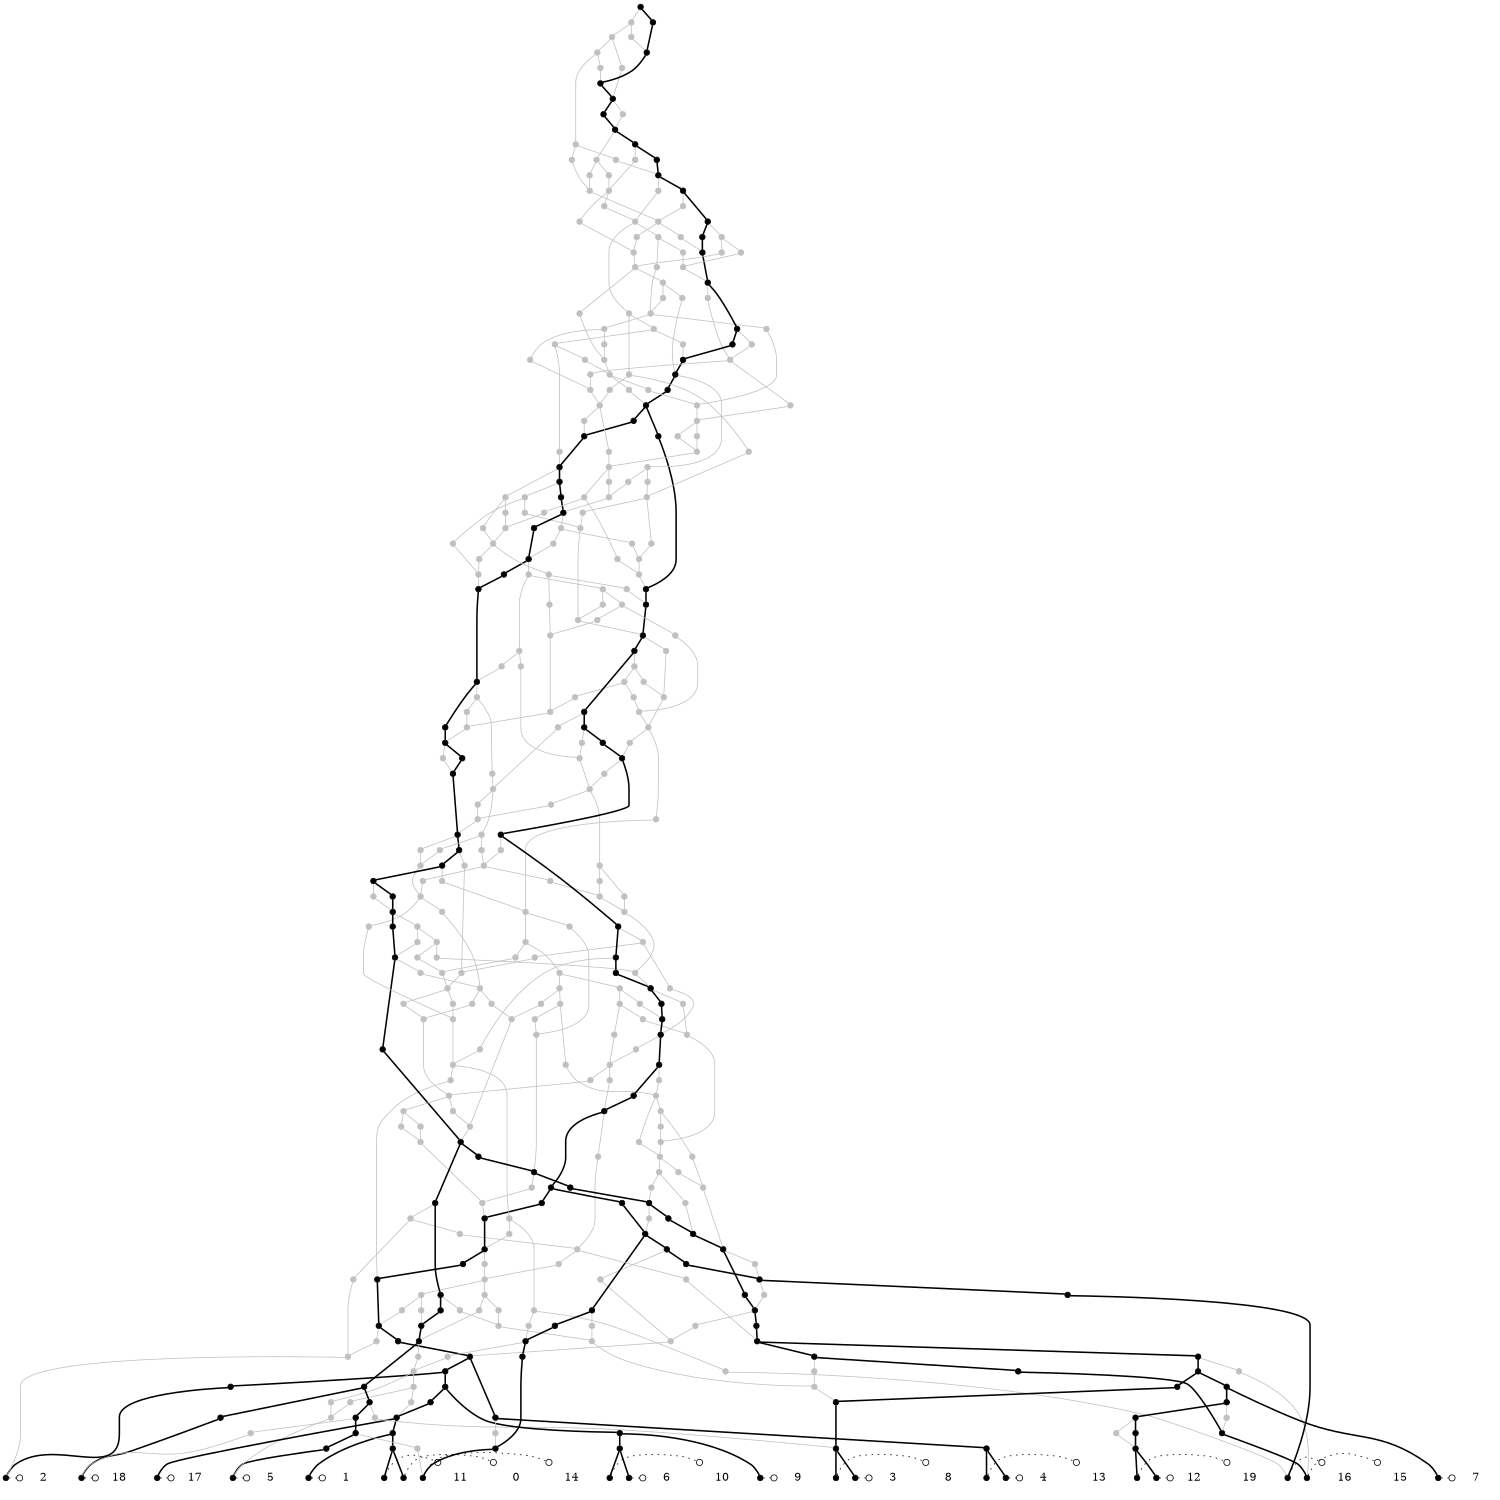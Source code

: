 digraph G {fontsize=5;ranksep=0.02;ratio=fill;size="10,10";
edge[arrowhead=none];
{rank=same;1[shape=point] 2[shape=point] 3[shape=point] 4[shape=point] 5[shape=point] 6[shape=point] 7[shape=point] 8[shape=point] 9[shape=point] 10[shape=point] 11[shape=point] 12[shape=point] 13[shape=point] 14[shape=point] 15[shape=point] 16[shape=point] 17[shape=point] 18[shape=point] 19[shape=point] 20[shape=point] }
1[shape=point,width=0.10,height=0.10]
1->427[style=dotted,arrowhead=odot,arrowsize=1];
427[shape=plaintext,label="0"];
{rank=same; 1;427}
2[shape=point,width=0.10,height=0.10]
2->428[style=dotted,arrowhead=odot,arrowsize=1];
428[shape=plaintext,label="1"];
{rank=same; 2;428}
3[shape=point,width=0.10,height=0.10]
3->429[style=dotted,arrowhead=odot,arrowsize=1];
429[shape=plaintext,label="2"];
{rank=same; 3;429}
4[shape=point,width=0.10,height=0.10]
4->430[style=dotted,arrowhead=odot,arrowsize=1];
430[shape=plaintext,label="3"];
{rank=same; 4;430}
5[shape=point,width=0.10,height=0.10]
5->431[style=dotted,arrowhead=odot,arrowsize=1];
431[shape=plaintext,label="4"];
{rank=same; 5;431}
6[shape=point,width=0.10,height=0.10]
6->432[style=dotted,arrowhead=odot,arrowsize=1];
432[shape=plaintext,label="5"];
{rank=same; 6;432}
7[shape=point,width=0.10,height=0.10]
7->433[style=dotted,arrowhead=odot,arrowsize=1];
433[shape=plaintext,label="6"];
{rank=same; 7;433}
8[shape=point,width=0.10,height=0.10]
8->434[style=dotted,arrowhead=odot,arrowsize=1];
434[shape=plaintext,label="7"];
{rank=same; 8;434}
9[shape=point,width=0.10,height=0.10]
9->435[style=dotted,arrowhead=odot,arrowsize=1];
435[shape=plaintext,label="8"];
{rank=same; 9;435}
10[shape=point,width=0.10,height=0.10]
10->436[style=dotted,arrowhead=odot,arrowsize=1];
436[shape=plaintext,label="9"];
{rank=same; 10;436}
11[shape=point,width=0.10,height=0.10]
11->437[style=dotted,arrowhead=odot,arrowsize=1];
437[shape=plaintext,label="10"];
{rank=same; 11;437}
12[shape=point,width=0.10,height=0.10]
12->438[style=dotted,arrowhead=odot,arrowsize=1];
438[shape=plaintext,label="11"];
{rank=same; 12;438}
13[shape=point,width=0.10,height=0.10]
13->439[style=dotted,arrowhead=odot,arrowsize=1];
439[shape=plaintext,label="12"];
{rank=same; 13;439}
14[shape=point,width=0.10,height=0.10]
14->440[style=dotted,arrowhead=odot,arrowsize=1];
440[shape=plaintext,label="13"];
{rank=same; 14;440}
15[shape=point,width=0.10,height=0.10]
15->441[style=dotted,arrowhead=odot,arrowsize=1];
441[shape=plaintext,label="14"];
{rank=same; 15;441}
16[shape=point,width=0.10,height=0.10]
16->442[style=dotted,arrowhead=odot,arrowsize=1];
442[shape=plaintext,label="15"];
{rank=same; 16;442}
17[shape=point,width=0.10,height=0.10]
17->443[style=dotted,arrowhead=odot,arrowsize=1];
443[shape=plaintext,label="16"];
{rank=same; 17;443}
18[shape=point,width=0.10,height=0.10]
18->444[style=dotted,arrowhead=odot,arrowsize=1];
444[shape=plaintext,label="17"];
{rank=same; 18;444}
19[shape=point,width=0.10,height=0.10]
19->445[style=dotted,arrowhead=odot,arrowsize=1];
445[shape=plaintext,label="18"];
{rank=same; 19;445}
20[shape=point,width=0.10,height=0.10]
20->446[style=dotted,arrowhead=odot,arrowsize=1];
446[shape=plaintext,label="19"];
{rank=same; 20;446}
21[shape=point,width=0.10,height=0.10]
22[shape=point,width=0.10,height=0.10]
23[shape=point,width=0.10,height=0.10]
24[shape=point,width=0.10,height=0.10]
25[shape=point,width=0.10,height=0.10,color=gray]
26[shape=point,width=0.10,height=0.10]
27[shape=point,width=0.10,height=0.10,color=gray]
28[shape=point,width=0.10,height=0.10]
29[shape=point,width=0.10,height=0.10]
30[shape=point,width=0.10,height=0.10]
31[shape=point,width=0.10,height=0.10,color=gray]
32[shape=point,width=0.10,height=0.10]
33[shape=point,width=0.10,height=0.10,color=gray]
34[shape=point,width=0.10,height=0.10]
35[shape=point,width=0.10,height=0.10]
36[shape=point,width=0.10,height=0.10,color=gray]
37[shape=point,width=0.10,height=0.10]
38[shape=point,width=0.10,height=0.10,color=gray]
39[shape=point,width=0.10,height=0.10]
40[shape=point,width=0.10,height=0.10]
41[shape=point,width=0.10,height=0.10]
42[shape=point,width=0.10,height=0.10,color=gray]
43[shape=point,width=0.10,height=0.10]
44[shape=point,width=0.10,height=0.10]
45[shape=point,width=0.10,height=0.10,color=gray]
46[shape=point,width=0.10,height=0.10]
47[shape=point,width=0.10,height=0.10,color=gray]
48[shape=point,width=0.10,height=0.10]
49[shape=point,width=0.10,height=0.10]
50[shape=point,width=0.10,height=0.10]
51[shape=point,width=0.10,height=0.10]
52[shape=point,width=0.10,height=0.10,color=gray]
53[shape=point,width=0.10,height=0.10]
54[shape=point,width=0.10,height=0.10]
55[shape=point,width=0.10,height=0.10]
56[shape=point,width=0.10,height=0.10,color=gray]
57[shape=point,width=0.10,height=0.10,color=gray]
58[shape=point,width=0.10,height=0.10,color=gray]
59[shape=point,width=0.10,height=0.10]
60[shape=point,width=0.10,height=0.10,color=gray]
61[shape=point,width=0.10,height=0.10,color=gray]
62[shape=point,width=0.10,height=0.10,color=gray]
63[shape=point,width=0.10,height=0.10]
64[shape=point,width=0.10,height=0.10,color=gray]
65[shape=point,width=0.10,height=0.10,color=gray]
66[shape=point,width=0.10,height=0.10]
67[shape=point,width=0.10,height=0.10]
68[shape=point,width=0.10,height=0.10,color=gray]
69[shape=point,width=0.10,height=0.10]
70[shape=point,width=0.10,height=0.10]
71[shape=point,width=0.10,height=0.10,color=gray]
72[shape=point,width=0.10,height=0.10]
73[shape=point,width=0.10,height=0.10,color=gray]
74[shape=point,width=0.10,height=0.10,color=gray]
75[shape=point,width=0.10,height=0.10]
76[shape=point,width=0.10,height=0.10]
77[shape=point,width=0.10,height=0.10]
78[shape=point,width=0.10,height=0.10]
79[shape=point,width=0.10,height=0.10,color=gray]
80[shape=point,width=0.10,height=0.10,color=gray]
81[shape=point,width=0.10,height=0.10,color=gray]
82[shape=point,width=0.10,height=0.10]
83[shape=point,width=0.10,height=0.10,color=gray]
84[shape=point,width=0.10,height=0.10]
85[shape=point,width=0.10,height=0.10]
86[shape=point,width=0.10,height=0.10,color=gray]
87[shape=point,width=0.10,height=0.10,color=gray]
88[shape=point,width=0.10,height=0.10]
89[shape=point,width=0.10,height=0.10,color=gray]
90[shape=point,width=0.10,height=0.10]
91[shape=point,width=0.10,height=0.10]
92[shape=point,width=0.10,height=0.10]
93[shape=point,width=0.10,height=0.10,color=gray]
94[shape=point,width=0.10,height=0.10]
95[shape=point,width=0.10,height=0.10]
96[shape=point,width=0.10,height=0.10,color=gray]
97[shape=point,width=0.10,height=0.10]
98[shape=point,width=0.10,height=0.10]
99[shape=point,width=0.10,height=0.10]
100[shape=point,width=0.10,height=0.10,color=gray]
101[shape=point,width=0.10,height=0.10,color=gray]
102[shape=point,width=0.10,height=0.10]
103[shape=point,width=0.10,height=0.10]
104[shape=point,width=0.10,height=0.10,color=gray]
105[shape=point,width=0.10,height=0.10]
106[shape=point,width=0.10,height=0.10,color=gray]
107[shape=point,width=0.10,height=0.10,color=gray]
108[shape=point,width=0.10,height=0.10,color=gray]
109[shape=point,width=0.10,height=0.10,color=gray]
110[shape=point,width=0.10,height=0.10]
111[shape=point,width=0.10,height=0.10,color=gray]
112[shape=point,width=0.10,height=0.10]
113[shape=point,width=0.10,height=0.10,color=gray]
114[shape=point,width=0.10,height=0.10,color=gray]
115[shape=point,width=0.10,height=0.10,color=gray]
116[shape=point,width=0.10,height=0.10]
117[shape=point,width=0.10,height=0.10,color=gray]
118[shape=point,width=0.10,height=0.10,color=gray]
119[shape=point,width=0.10,height=0.10]
120[shape=point,width=0.10,height=0.10,color=gray]
121[shape=point,width=0.10,height=0.10,color=gray]
122[shape=point,width=0.10,height=0.10,color=gray]
123[shape=point,width=0.10,height=0.10]
124[shape=point,width=0.10,height=0.10,color=gray]
125[shape=point,width=0.10,height=0.10]
126[shape=point,width=0.10,height=0.10]
127[shape=point,width=0.10,height=0.10,color=gray]
128[shape=point,width=0.10,height=0.10]
129[shape=point,width=0.10,height=0.10,color=gray]
130[shape=point,width=0.10,height=0.10,color=gray]
131[shape=point,width=0.10,height=0.10]
132[shape=point,width=0.10,height=0.10,color=gray]
133[shape=point,width=0.10,height=0.10,color=gray]
134[shape=point,width=0.10,height=0.10]
135[shape=point,width=0.10,height=0.10]
136[shape=point,width=0.10,height=0.10,color=gray]
137[shape=point,width=0.10,height=0.10]
138[shape=point,width=0.10,height=0.10,color=gray]
139[shape=point,width=0.10,height=0.10,color=gray]
140[shape=point,width=0.10,height=0.10]
141[shape=point,width=0.10,height=0.10]
142[shape=point,width=0.10,height=0.10,color=gray]
143[shape=point,width=0.10,height=0.10,color=gray]
144[shape=point,width=0.10,height=0.10,color=gray]
145[shape=point,width=0.10,height=0.10,color=gray]
146[shape=point,width=0.10,height=0.10,color=gray]
147[shape=point,width=0.10,height=0.10]
148[shape=point,width=0.10,height=0.10]
149[shape=point,width=0.10,height=0.10,color=gray]
150[shape=point,width=0.10,height=0.10,color=gray]
151[shape=point,width=0.10,height=0.10,color=gray]
152[shape=point,width=0.10,height=0.10,color=gray]
153[shape=point,width=0.10,height=0.10,color=gray]
154[shape=point,width=0.10,height=0.10,color=gray]
155[shape=point,width=0.10,height=0.10,color=gray]
156[shape=point,width=0.10,height=0.10]
157[shape=point,width=0.10,height=0.10]
158[shape=point,width=0.10,height=0.10,color=gray]
159[shape=point,width=0.10,height=0.10,color=gray]
160[shape=point,width=0.10,height=0.10,color=gray]
161[shape=point,width=0.10,height=0.10,color=gray]
162[shape=point,width=0.10,height=0.10,color=gray]
163[shape=point,width=0.10,height=0.10,color=gray]
164[shape=point,width=0.10,height=0.10,color=gray]
165[shape=point,width=0.10,height=0.10,color=gray]
166[shape=point,width=0.10,height=0.10]
167[shape=point,width=0.10,height=0.10,color=gray]
168[shape=point,width=0.10,height=0.10,color=gray]
169[shape=point,width=0.10,height=0.10,color=gray]
170[shape=point,width=0.10,height=0.10,color=gray]
171[shape=point,width=0.10,height=0.10,color=gray]
172[shape=point,width=0.10,height=0.10,color=gray]
173[shape=point,width=0.10,height=0.10,color=gray]
174[shape=point,width=0.10,height=0.10]
175[shape=point,width=0.10,height=0.10,color=gray]
176[shape=point,width=0.10,height=0.10,color=gray]
177[shape=point,width=0.10,height=0.10]
178[shape=point,width=0.10,height=0.10,color=gray]
179[shape=point,width=0.10,height=0.10,color=gray]
180[shape=point,width=0.10,height=0.10,color=gray]
181[shape=point,width=0.10,height=0.10,color=gray]
182[shape=point,width=0.10,height=0.10]
183[shape=point,width=0.10,height=0.10,color=gray]
184[shape=point,width=0.10,height=0.10,color=gray]
185[shape=point,width=0.10,height=0.10,color=gray]
186[shape=point,width=0.10,height=0.10,color=gray]
187[shape=point,width=0.10,height=0.10]
188[shape=point,width=0.10,height=0.10,color=gray]
189[shape=point,width=0.10,height=0.10,color=gray]
190[shape=point,width=0.10,height=0.10,color=gray]
191[shape=point,width=0.10,height=0.10,color=gray]
192[shape=point,width=0.10,height=0.10]
193[shape=point,width=0.10,height=0.10,color=gray]
194[shape=point,width=0.10,height=0.10]
195[shape=point,width=0.10,height=0.10,color=gray]
196[shape=point,width=0.10,height=0.10,color=gray]
197[shape=point,width=0.10,height=0.10,color=gray]
198[shape=point,width=0.10,height=0.10,color=gray]
199[shape=point,width=0.10,height=0.10,color=gray]
200[shape=point,width=0.10,height=0.10,color=gray]
201[shape=point,width=0.10,height=0.10,color=gray]
202[shape=point,width=0.10,height=0.10,color=gray]
203[shape=point,width=0.10,height=0.10]
204[shape=point,width=0.10,height=0.10,color=gray]
205[shape=point,width=0.10,height=0.10,color=gray]
206[shape=point,width=0.10,height=0.10,color=gray]
207[shape=point,width=0.10,height=0.10,color=gray]
208[shape=point,width=0.10,height=0.10,color=gray]
209[shape=point,width=0.10,height=0.10,color=gray]
210[shape=point,width=0.10,height=0.10,color=gray]
211[shape=point,width=0.10,height=0.10,color=gray]
212[shape=point,width=0.10,height=0.10,color=gray]
213[shape=point,width=0.10,height=0.10,color=gray]
214[shape=point,width=0.10,height=0.10]
215[shape=point,width=0.10,height=0.10,color=gray]
216[shape=point,width=0.10,height=0.10,color=gray]
217[shape=point,width=0.10,height=0.10,color=gray]
218[shape=point,width=0.10,height=0.10,color=gray]
219[shape=point,width=0.10,height=0.10]
220[shape=point,width=0.10,height=0.10]
221[shape=point,width=0.10,height=0.10]
222[shape=point,width=0.10,height=0.10,color=gray]
223[shape=point,width=0.10,height=0.10,color=gray]
224[shape=point,width=0.10,height=0.10,color=gray]
225[shape=point,width=0.10,height=0.10,color=gray]
226[shape=point,width=0.10,height=0.10,color=gray]
227[shape=point,width=0.10,height=0.10,color=gray]
228[shape=point,width=0.10,height=0.10,color=gray]
229[shape=point,width=0.10,height=0.10,color=gray]
230[shape=point,width=0.10,height=0.10,color=gray]
231[shape=point,width=0.10,height=0.10]
232[shape=point,width=0.10,height=0.10,color=gray]
233[shape=point,width=0.10,height=0.10,color=gray]
234[shape=point,width=0.10,height=0.10,color=gray]
235[shape=point,width=0.10,height=0.10]
236[shape=point,width=0.10,height=0.10]
237[shape=point,width=0.10,height=0.10,color=gray]
238[shape=point,width=0.10,height=0.10,color=gray]
239[shape=point,width=0.10,height=0.10]
240[shape=point,width=0.10,height=0.10,color=gray]
241[shape=point,width=0.10,height=0.10,color=gray]
242[shape=point,width=0.10,height=0.10]
243[shape=point,width=0.10,height=0.10]
244[shape=point,width=0.10,height=0.10,color=gray]
245[shape=point,width=0.10,height=0.10,color=gray]
246[shape=point,width=0.10,height=0.10,color=gray]
247[shape=point,width=0.10,height=0.10,color=gray]
248[shape=point,width=0.10,height=0.10]
249[shape=point,width=0.10,height=0.10,color=gray]
250[shape=point,width=0.10,height=0.10]
251[shape=point,width=0.10,height=0.10,color=gray]
252[shape=point,width=0.10,height=0.10]
253[shape=point,width=0.10,height=0.10,color=gray]
254[shape=point,width=0.10,height=0.10,color=gray]
255[shape=point,width=0.10,height=0.10,color=gray]
256[shape=point,width=0.10,height=0.10]
257[shape=point,width=0.10,height=0.10,color=gray]
258[shape=point,width=0.10,height=0.10]
259[shape=point,width=0.10,height=0.10,color=gray]
260[shape=point,width=0.10,height=0.10]
261[shape=point,width=0.10,height=0.10,color=gray]
262[shape=point,width=0.10,height=0.10,color=gray]
263[shape=point,width=0.10,height=0.10,color=gray]
264[shape=point,width=0.10,height=0.10,color=gray]
265[shape=point,width=0.10,height=0.10,color=gray]
266[shape=point,width=0.10,height=0.10,color=gray]
267[shape=point,width=0.10,height=0.10,color=gray]
268[shape=point,width=0.10,height=0.10,color=gray]
269[shape=point,width=0.10,height=0.10,color=gray]
270[shape=point,width=0.10,height=0.10]
271[shape=point,width=0.10,height=0.10,color=gray]
272[shape=point,width=0.10,height=0.10,color=gray]
273[shape=point,width=0.10,height=0.10,color=gray]
274[shape=point,width=0.10,height=0.10,color=gray]
275[shape=point,width=0.10,height=0.10]
276[shape=point,width=0.10,height=0.10,color=gray]
277[shape=point,width=0.10,height=0.10]
278[shape=point,width=0.10,height=0.10,color=gray]
279[shape=point,width=0.10,height=0.10,color=gray]
280[shape=point,width=0.10,height=0.10,color=gray]
281[shape=point,width=0.10,height=0.10,color=gray]
282[shape=point,width=0.10,height=0.10,color=gray]
283[shape=point,width=0.10,height=0.10,color=gray]
284[shape=point,width=0.10,height=0.10,color=gray]
285[shape=point,width=0.10,height=0.10]
286[shape=point,width=0.10,height=0.10]
287[shape=point,width=0.10,height=0.10,color=gray]
288[shape=point,width=0.10,height=0.10,color=gray]
289[shape=point,width=0.10,height=0.10,color=gray]
290[shape=point,width=0.10,height=0.10]
291[shape=point,width=0.10,height=0.10]
292[shape=point,width=0.10,height=0.10]
293[shape=point,width=0.10,height=0.10,color=gray]
294[shape=point,width=0.10,height=0.10,color=gray]
295[shape=point,width=0.10,height=0.10,color=gray]
296[shape=point,width=0.10,height=0.10,color=gray]
297[shape=point,width=0.10,height=0.10,color=gray]
298[shape=point,width=0.10,height=0.10,color=gray]
299[shape=point,width=0.10,height=0.10]
300[shape=point,width=0.10,height=0.10,color=gray]
301[shape=point,width=0.10,height=0.10,color=gray]
302[shape=point,width=0.10,height=0.10]
303[shape=point,width=0.10,height=0.10,color=gray]
304[shape=point,width=0.10,height=0.10]
305[shape=point,width=0.10,height=0.10,color=gray]
306[shape=point,width=0.10,height=0.10,color=gray]
307[shape=point,width=0.10,height=0.10,color=gray]
308[shape=point,width=0.10,height=0.10,color=gray]
309[shape=point,width=0.10,height=0.10,color=gray]
310[shape=point,width=0.10,height=0.10]
311[shape=point,width=0.10,height=0.10,color=gray]
312[shape=point,width=0.10,height=0.10,color=gray]
313[shape=point,width=0.10,height=0.10,color=gray]
314[shape=point,width=0.10,height=0.10,color=gray]
315[shape=point,width=0.10,height=0.10,color=gray]
316[shape=point,width=0.10,height=0.10,color=gray]
317[shape=point,width=0.10,height=0.10,color=gray]
318[shape=point,width=0.10,height=0.10,color=gray]
319[shape=point,width=0.10,height=0.10,color=gray]
320[shape=point,width=0.10,height=0.10,color=gray]
321[shape=point,width=0.10,height=0.10,color=gray]
322[shape=point,width=0.10,height=0.10,color=gray]
323[shape=point,width=0.10,height=0.10]
324[shape=point,width=0.10,height=0.10]
325[shape=point,width=0.10,height=0.10,color=gray]
326[shape=point,width=0.10,height=0.10,color=gray]
327[shape=point,width=0.10,height=0.10,color=gray]
328[shape=point,width=0.10,height=0.10,color=gray]
329[shape=point,width=0.10,height=0.10,color=gray]
330[shape=point,width=0.10,height=0.10,color=gray]
331[shape=point,width=0.10,height=0.10,color=gray]
332[shape=point,width=0.10,height=0.10]
333[shape=point,width=0.10,height=0.10,color=gray]
334[shape=point,width=0.10,height=0.10]
335[shape=point,width=0.10,height=0.10]
336[shape=point,width=0.10,height=0.10,color=gray]
337[shape=point,width=0.10,height=0.10]
338[shape=point,width=0.10,height=0.10,color=gray]
339[shape=point,width=0.10,height=0.10,color=gray]
340[shape=point,width=0.10,height=0.10]
341[shape=point,width=0.10,height=0.10,color=gray]
342[shape=point,width=0.10,height=0.10,color=gray]
343[shape=point,width=0.10,height=0.10]
344[shape=point,width=0.10,height=0.10,color=gray]
345[shape=point,width=0.10,height=0.10,color=gray]
346[shape=point,width=0.10,height=0.10,color=gray]
347[shape=point,width=0.10,height=0.10,color=gray]
348[shape=point,width=0.10,height=0.10,color=gray]
349[shape=point,width=0.10,height=0.10,color=gray]
350[shape=point,width=0.10,height=0.10,color=gray]
351[shape=point,width=0.10,height=0.10]
352[shape=point,width=0.10,height=0.10,color=gray]
353[shape=point,width=0.10,height=0.10,color=gray]
354[shape=point,width=0.10,height=0.10,color=gray]
355[shape=point,width=0.10,height=0.10,color=gray]
356[shape=point,width=0.10,height=0.10,color=gray]
357[shape=point,width=0.10,height=0.10]
358[shape=point,width=0.10,height=0.10,color=gray]
359[shape=point,width=0.10,height=0.10,color=gray]
360[shape=point,width=0.10,height=0.10,color=gray]
361[shape=point,width=0.10,height=0.10,color=gray]
362[shape=point,width=0.10,height=0.10,color=gray]
363[shape=point,width=0.10,height=0.10,color=gray]
364[shape=point,width=0.10,height=0.10,color=gray]
365[shape=point,width=0.10,height=0.10,color=gray]
366[shape=point,width=0.10,height=0.10,color=gray]
367[shape=point,width=0.10,height=0.10,color=gray]
368[shape=point,width=0.10,height=0.10,color=gray]
369[shape=point,width=0.10,height=0.10,color=gray]
370[shape=point,width=0.10,height=0.10,color=gray]
371[shape=point,width=0.10,height=0.10,color=gray]
372[shape=point,width=0.10,height=0.10]
373[shape=point,width=0.10,height=0.10,color=gray]
374[shape=point,width=0.10,height=0.10,color=gray]
375[shape=point,width=0.10,height=0.10,color=gray]
376[shape=point,width=0.10,height=0.10]
377[shape=point,width=0.10,height=0.10,color=gray]
378[shape=point,width=0.10,height=0.10]
379[shape=point,width=0.10,height=0.10]
380[shape=point,width=0.10,height=0.10,color=gray]
381[shape=point,width=0.10,height=0.10,color=gray]
382[shape=point,width=0.10,height=0.10,color=gray]
383[shape=point,width=0.10,height=0.10,color=gray]
384[shape=point,width=0.10,height=0.10,color=gray]
385[shape=point,width=0.10,height=0.10,color=gray]
386[shape=point,width=0.10,height=0.10,color=gray]
387[shape=point,width=0.10,height=0.10,color=gray]
388[shape=point,width=0.10,height=0.10,color=gray]
389[shape=point,width=0.10,height=0.10,color=gray]
390[shape=point,width=0.10,height=0.10,color=gray]
391[shape=point,width=0.10,height=0.10]
392[shape=point,width=0.10,height=0.10,color=gray]
393[shape=point,width=0.10,height=0.10,color=gray]
394[shape=point,width=0.10,height=0.10,color=gray]
395[shape=point,width=0.10,height=0.10]
396[shape=point,width=0.10,height=0.10,color=gray]
397[shape=point,width=0.10,height=0.10,color=gray]
398[shape=point,width=0.10,height=0.10]
399[shape=point,width=0.10,height=0.10,color=gray]
400[shape=point,width=0.10,height=0.10,color=gray]
401[shape=point,width=0.10,height=0.10,color=gray]
402[shape=point,width=0.10,height=0.10]
403[shape=point,width=0.10,height=0.10,color=gray]
404[shape=point,width=0.10,height=0.10,color=gray]
405[shape=point,width=0.10,height=0.10,color=gray]
406[shape=point,width=0.10,height=0.10,color=gray]
407[shape=point,width=0.10,height=0.10,color=gray]
408[shape=point,width=0.10,height=0.10]
409[shape=point,width=0.10,height=0.10,color=gray]
410[shape=point,width=0.10,height=0.10,color=gray]
411[shape=point,width=0.10,height=0.10]
412[shape=point,width=0.10,height=0.10,color=gray]
413[shape=point,width=0.10,height=0.10]
414[shape=point,width=0.10,height=0.10]
415[shape=point,width=0.10,height=0.10,color=gray]
416[shape=point,width=0.10,height=0.10]
417[shape=point,width=0.10,height=0.10]
418[shape=point,width=0.10,height=0.10,color=gray]
419[shape=point,width=0.10,height=0.10]
420[shape=point,width=0.10,height=0.10,color=gray]
421[shape=point,width=0.10,height=0.10,color=gray]
422[shape=point,width=0.10,height=0.10,color=gray]
423[shape=point,width=0.10,height=0.10]
424[shape=point,width=0.10,height=0.10,color=gray]
425[shape=point,width=0.10,height=0.10,color=gray]
426[shape=point,width=0.10,height=0.10]
23 -> 1[style=bold]
28 -> 2[style=bold]
55 -> 3[style=bold]
56 -> 3[color=gray]
21 -> 4[style=bold]
40 -> 5[style=bold]
26 -> 6[style=bold]
27 -> 6[color=gray]
22 -> 7[style=bold]
67 -> 8[style=bold]
21 -> 9[style=bold]
43 -> 10[style=bold]
22 -> 11[style=bold]
23 -> 12[style=bold]
29 -> 13[style=bold]
40 -> 14[style=bold]
24 -> 15[style=bold]
25 -> 15[color=gray]
30 -> 16[style=bold]
31 -> 16[color=gray]
32 -> 17[style=bold]
33 -> 17[color=gray]
34 -> 18[style=bold]
46 -> 19[style=bold]
47 -> 19[color=gray]
29 -> 20[style=bold]
41 -> 21[style=bold]
42 -> 21[color=gray]
43 -> 22[style=bold]
28 -> 23[style=bold]
59 -> 24[style=bold]
60 -> 24[color=gray]
39 -> 25[color=gray]
39 -> 26[style=bold]
64 -> 27[color=gray]
65 -> 27[color=gray]
34 -> 28[style=bold]
51 -> 29[style=bold]
52 -> 29[color=gray]
37 -> 30[style=bold]
38 -> 30[color=gray]
72 -> 31[color=gray]
91 -> 32[style=bold]
101 -> 33[color=gray]
35 -> 34[style=bold]
36 -> 34[color=gray]
49 -> 35[style=bold]
68 -> 36[color=gray]
70 -> 37[style=bold]
54 -> 38[color=gray]
48 -> 39[style=bold]
66 -> 40[style=bold]
44 -> 41[style=bold]
45 -> 41[color=gray]
50 -> 42[color=gray]
49 -> 43[style=bold]
69 -> 44[style=bold]
57 -> 45[color=gray]
58 -> 45[color=gray]
77 -> 46[style=bold]
48 -> 47[color=gray]
50 -> 48[style=bold]
63 -> 49[style=bold]
77 -> 50[style=bold]
53 -> 51[style=bold]
53 -> 52[color=gray]
54 -> 53[style=bold]
67 -> 54[style=bold]
63 -> 55[style=bold]
86 -> 56[color=gray]
87 -> 56[color=gray]
61 -> 57[color=gray]
62 -> 57[color=gray]
70 -> 58[color=gray]
84 -> 59[style=bold]
66 -> 60[color=gray]
107 -> 61[color=gray]
108 -> 61[color=gray]
102 -> 62[color=gray]
76 -> 63[style=bold]
68 -> 64[color=gray]
71 -> 65[color=gray]
76 -> 66[style=bold]
69 -> 67[style=bold]
71 -> 68[color=gray]
72 -> 69[style=bold]
75 -> 70[style=bold]
73 -> 71[color=gray]
74 -> 71[color=gray]
75 -> 72[style=bold]
84 -> 73[color=gray]
98 -> 74[color=gray]
82 -> 75[style=bold]
83 -> 75[color=gray]
78 -> 76[style=bold]
79 -> 76[color=gray]
98 -> 77[style=bold]
90 -> 78[style=bold]
80 -> 79[color=gray]
81 -> 79[color=gray]
97 -> 80[color=gray]
85 -> 81[color=gray]
85 -> 82[style=bold]
120 -> 83[color=gray]
99 -> 84[style=bold]
100 -> 84[color=gray]
88 -> 85[style=bold]
89 -> 85[color=gray]
90 -> 86[color=gray]
124 -> 87[color=gray]
94 -> 88[style=bold]
91 -> 89[color=gray]
95 -> 90[style=bold]
96 -> 90[color=gray]
92 -> 91[style=bold]
93 -> 91[color=gray]
97 -> 92[style=bold]
94 -> 93[color=gray]
112 -> 94[style=bold]
113 -> 94[color=gray]
103 -> 95[style=bold]
104 -> 95[color=gray]
114 -> 96[color=gray]
116 -> 97[style=bold]
105 -> 98[style=bold]
106 -> 98[color=gray]
102 -> 99[style=bold]
101 -> 100[color=gray]
130 -> 101[color=gray]
116 -> 102[style=bold]
123 -> 103[style=bold]
133 -> 104[color=gray]
110 -> 105[style=bold]
111 -> 105[color=gray]
109 -> 106[color=gray]
109 -> 107[color=gray]
119 -> 108[color=gray]
115 -> 109[color=gray]
119 -> 110[style=bold]
114 -> 111[color=gray]
135 -> 112[style=bold]
136 -> 112[color=gray]
143 -> 113[color=gray]
144 -> 113[color=gray]
115 -> 114[color=gray]
117 -> 115[color=gray]
118 -> 115[color=gray]
126 -> 116[style=bold]
127 -> 116[color=gray]
120 -> 117[color=gray]
123 -> 118[color=gray]
125 -> 119[style=bold]
121 -> 120[color=gray]
122 -> 120[color=gray]
124 -> 121[color=gray]
137 -> 122[color=gray]
128 -> 123[style=bold]
129 -> 123[color=gray]
125 -> 124[color=gray]
156 -> 125[style=bold]
134 -> 126[style=bold]
140 -> 127[color=gray]
131 -> 128[style=bold]
132 -> 128[color=gray]
130 -> 129[color=gray]
133 -> 130[color=gray]
134 -> 131[style=bold]
138 -> 132[color=gray]
139 -> 132[color=gray]
195 -> 133[color=gray]
196 -> 133[color=gray]
137 -> 134[style=bold]
140 -> 135[style=bold]
145 -> 136[color=gray]
166 -> 137[style=bold]
167 -> 137[color=gray]
147 -> 138[color=gray]
154 -> 139[color=gray]
155 -> 139[color=gray]
141 -> 140[style=bold]
142 -> 140[color=gray]
147 -> 141[style=bold]
145 -> 142[color=gray]
146 -> 143[color=gray]
161 -> 144[color=gray]
146 -> 145[color=gray]
150 -> 146[color=gray]
151 -> 146[color=gray]
148 -> 147[style=bold]
149 -> 147[color=gray]
156 -> 148[style=bold]
175 -> 149[color=gray]
176 -> 149[color=gray]
152 -> 150[color=gray]
153 -> 150[color=gray]
162 -> 151[color=gray]
180 -> 152[color=gray]
181 -> 152[color=gray]
161 -> 153[color=gray]
163 -> 154[color=gray]
163 -> 155[color=gray]
157 -> 156[style=bold]
158 -> 156[color=gray]
192 -> 157[style=bold]
159 -> 158[color=gray]
160 -> 158[color=gray]
184 -> 159[color=gray]
185 -> 159[color=gray]
168 -> 160[color=gray]
162 -> 161[color=gray]
164 -> 162[color=gray]
165 -> 162[color=gray]
168 -> 163[color=gray]
174 -> 164[color=gray]
197 -> 165[color=gray]
174 -> 166[style=bold]
171 -> 167[color=gray]
169 -> 168[color=gray]
170 -> 168[color=gray]
178 -> 169[color=gray]
179 -> 169[color=gray]
171 -> 170[color=gray]
172 -> 171[color=gray]
173 -> 171[color=gray]
177 -> 172[color=gray]
191 -> 173[color=gray]
177 -> 174[style=bold]
227 -> 175[color=gray]
197 -> 176[color=gray]
182 -> 177[style=bold]
183 -> 177[color=gray]
186 -> 178[color=gray]
200 -> 179[color=gray]
194 -> 180[color=gray]
191 -> 181[color=gray]
187 -> 182[style=bold]
188 -> 182[color=gray]
228 -> 183[color=gray]
186 -> 184[color=gray]
205 -> 185[color=gray]
189 -> 186[color=gray]
190 -> 186[color=gray]
194 -> 187[style=bold]
193 -> 188[color=gray]
192 -> 189[color=gray]
212 -> 190[color=gray]
193 -> 191[color=gray]
214 -> 192[style=bold]
215 -> 192[color=gray]
208 -> 193[color=gray]
203 -> 194[style=bold]
204 -> 194[color=gray]
219 -> 195[color=gray]
198 -> 196[color=gray]
199 -> 196[color=gray]
205 -> 197[color=gray]
212 -> 198[color=gray]
200 -> 199[color=gray]
201 -> 200[color=gray]
202 -> 200[color=gray]
217 -> 201[color=gray]
218 -> 201[color=gray]
206 -> 202[color=gray]
207 -> 202[color=gray]
219 -> 203[style=bold]
209 -> 204[color=gray]
210 -> 204[color=gray]
208 -> 205[color=gray]
213 -> 206[color=gray]
211 -> 207[color=gray]
211 -> 208[color=gray]
213 -> 209[color=gray]
225 -> 210[color=gray]
226 -> 210[color=gray]
227 -> 211[color=gray]
223 -> 212[color=gray]
224 -> 212[color=gray]
216 -> 213[color=gray]
220 -> 214[style=bold]
216 -> 215[color=gray]
220 -> 216[color=gray]
239 -> 217[color=gray]
228 -> 218[color=gray]
231 -> 219[style=bold]
221 -> 220[style=bold]
222 -> 220[color=gray]
235 -> 221[style=bold]
235 -> 222[color=gray]
232 -> 223[color=gray]
237 -> 224[color=gray]
238 -> 224[color=gray]
245 -> 225[color=gray]
229 -> 226[color=gray]
230 -> 226[color=gray]
233 -> 227[color=gray]
234 -> 227[color=gray]
231 -> 228[color=gray]
232 -> 229[color=gray]
245 -> 230[color=gray]
248 -> 231[style=bold]
240 -> 232[color=gray]
241 -> 232[color=gray]
236 -> 233[color=gray]
264 -> 234[color=gray]
236 -> 235[style=bold]
239 -> 236[style=bold]
249 -> 237[color=gray]
242 -> 238[color=gray]
242 -> 239[style=bold]
249 -> 240[color=gray]
248 -> 241[color=gray]
243 -> 242[style=bold]
244 -> 242[color=gray]
250 -> 243[style=bold]
251 -> 243[color=gray]
246 -> 244[color=gray]
247 -> 244[color=gray]
253 -> 245[color=gray]
253 -> 246[color=gray]
257 -> 247[color=gray]
256 -> 248[style=bold]
257 -> 249[color=gray]
252 -> 250[style=bold]
252 -> 251[color=gray]
258 -> 252[style=bold]
259 -> 252[color=gray]
254 -> 253[color=gray]
255 -> 253[color=gray]
273 -> 254[color=gray]
274 -> 254[color=gray]
256 -> 255[color=gray]
260 -> 256[style=bold]
261 -> 256[color=gray]
262 -> 257[color=gray]
263 -> 257[color=gray]
270 -> 258[style=bold]
267 -> 259[color=gray]
268 -> 259[color=gray]
277 -> 260[style=bold]
264 -> 261[color=gray]
269 -> 262[color=gray]
285 -> 263[color=gray]
265 -> 264[color=gray]
266 -> 264[color=gray]
280 -> 265[color=gray]
281 -> 265[color=gray]
278 -> 266[color=gray]
279 -> 266[color=gray]
269 -> 267[color=gray]
271 -> 268[color=gray]
272 -> 268[color=gray]
270 -> 269[color=gray]
275 -> 270[style=bold]
276 -> 270[color=gray]
282 -> 271[color=gray]
288 -> 272[color=gray]
289 -> 272[color=gray]
277 -> 273[color=gray]
283 -> 274[color=gray]
286 -> 275[style=bold]
287 -> 275[color=gray]
283 -> 276[color=gray]
285 -> 277[style=bold]
284 -> 278[color=gray]
291 -> 279[color=gray]
282 -> 280[color=gray]
296 -> 281[color=gray]
284 -> 282[color=gray]
298 -> 283[color=gray]
290 -> 284[color=gray]
290 -> 285[style=bold]
299 -> 286[style=bold]
300 -> 287[color=gray]
301 -> 287[color=gray]
296 -> 288[color=gray]
306 -> 289[color=gray]
291 -> 290[style=bold]
292 -> 291[style=bold]
293 -> 291[color=gray]
302 -> 292[style=bold]
303 -> 292[color=gray]
294 -> 293[color=gray]
295 -> 293[color=gray]
297 -> 294[color=gray]
308 -> 295[color=gray]
309 -> 295[color=gray]
297 -> 296[color=gray]
298 -> 297[color=gray]
299 -> 298[color=gray]
310 -> 299[style=bold]
311 -> 299[color=gray]
316 -> 300[color=gray]
307 -> 301[color=gray]
304 -> 302[style=bold]
305 -> 302[color=gray]
306 -> 303[color=gray]
340 -> 304[style=bold]
314 -> 305[color=gray]
315 -> 305[color=gray]
307 -> 306[color=gray]
312 -> 307[color=gray]
313 -> 307[color=gray]
316 -> 308[color=gray]
322 -> 309[color=gray]
323 -> 310[style=bold]
321 -> 311[color=gray]
317 -> 312[color=gray]
318 -> 312[color=gray]
327 -> 313[color=gray]
319 -> 314[color=gray]
320 -> 314[color=gray]
326 -> 315[color=gray]
332 -> 316[color=gray]
327 -> 317[color=gray]
326 -> 318[color=gray]
322 -> 319[color=gray]
321 -> 320[color=gray]
323 -> 321[color=gray]
330 -> 322[color=gray]
331 -> 322[color=gray]
324 -> 323[style=bold]
325 -> 323[color=gray]
332 -> 324[style=bold]
328 -> 325[color=gray]
329 -> 325[color=gray]
339 -> 326[color=gray]
334 -> 327[color=gray]
333 -> 328[color=gray]
339 -> 329[color=gray]
333 -> 330[color=gray]
354 -> 331[color=gray]
334 -> 332[style=bold]
351 -> 333[color=gray]
335 -> 334[style=bold]
336 -> 334[color=gray]
337 -> 335[style=bold]
338 -> 335[color=gray]
364 -> 336[color=gray]
340 -> 337[style=bold]
348 -> 338[color=gray]
341 -> 339[color=gray]
342 -> 339[color=gray]
343 -> 340[style=bold]
344 -> 340[color=gray]
345 -> 341[color=gray]
346 -> 341[color=gray]
348 -> 342[color=gray]
351 -> 343[style=bold]
359 -> 344[color=gray]
347 -> 345[color=gray]
347 -> 346[color=gray]
349 -> 347[color=gray]
350 -> 347[color=gray]
352 -> 348[color=gray]
353 -> 348[color=gray]
368 -> 349[color=gray]
355 -> 350[color=gray]
356 -> 350[color=gray]
357 -> 351[style=bold]
358 -> 351[color=gray]
365 -> 352[color=gray]
366 -> 352[color=gray]
354 -> 353[color=gray]
383 -> 354[color=gray]
369 -> 355[color=gray]
359 -> 356[color=gray]
372 -> 357[style=bold]
373 -> 357[color=gray]
377 -> 358[color=gray]
360 -> 359[color=gray]
361 -> 359[color=gray]
362 -> 360[color=gray]
363 -> 360[color=gray]
364 -> 361[color=gray]
367 -> 362[color=gray]
382 -> 363[color=gray]
381 -> 364[color=gray]
368 -> 365[color=gray]
367 -> 366[color=gray]
369 -> 367[color=gray]
370 -> 368[color=gray]
371 -> 368[color=gray]
374 -> 369[color=gray]
375 -> 369[color=gray]
376 -> 370[color=gray]
378 -> 371[color=gray]
376 -> 372[style=bold]
381 -> 373[color=gray]
390 -> 374[color=gray]
377 -> 375[color=gray]
378 -> 376[style=bold]
382 -> 377[color=gray]
379 -> 378[style=bold]
380 -> 378[color=gray]
391 -> 379[style=bold]
392 -> 379[color=gray]
384 -> 380[color=gray]
385 -> 380[color=gray]
383 -> 381[color=gray]
386 -> 382[color=gray]
387 -> 382[color=gray]
399 -> 383[color=gray]
393 -> 384[color=gray]
390 -> 385[color=gray]
393 -> 386[color=gray]
388 -> 387[color=gray]
389 -> 387[color=gray]
403 -> 388[color=gray]
394 -> 389[color=gray]
399 -> 390[color=gray]
395 -> 391[style=bold]
394 -> 392[color=gray]
395 -> 393[color=gray]
396 -> 394[color=gray]
397 -> 394[color=gray]
398 -> 395[style=bold]
404 -> 396[color=gray]
405 -> 396[color=gray]
398 -> 397[color=gray]
402 -> 398[style=bold]
400 -> 399[color=gray]
401 -> 399[color=gray]
403 -> 400[color=gray]
402 -> 401[color=gray]
408 -> 402[style=bold]
409 -> 402[color=gray]
406 -> 403[color=gray]
407 -> 403[color=gray]
412 -> 404[color=gray]
410 -> 405[color=gray]
412 -> 406[color=gray]
411 -> 407[color=gray]
411 -> 408[style=bold]
410 -> 409[color=gray]
421 -> 410[color=gray]
413 -> 411[style=bold]
413 -> 412[color=gray]
414 -> 413[style=bold]
415 -> 413[color=gray]
416 -> 414[style=bold]
416 -> 415[color=gray]
417 -> 416[style=bold]
418 -> 416[color=gray]
419 -> 417[style=bold]
420 -> 417[color=gray]
422 -> 418[color=gray]
423 -> 419[style=bold]
424 -> 419[color=gray]
421 -> 420[color=gray]
422 -> 421[color=gray]
425 -> 422[color=gray]
426 -> 423[style=bold]
425 -> 424[color=gray]
426 -> 425[color=gray]
}
